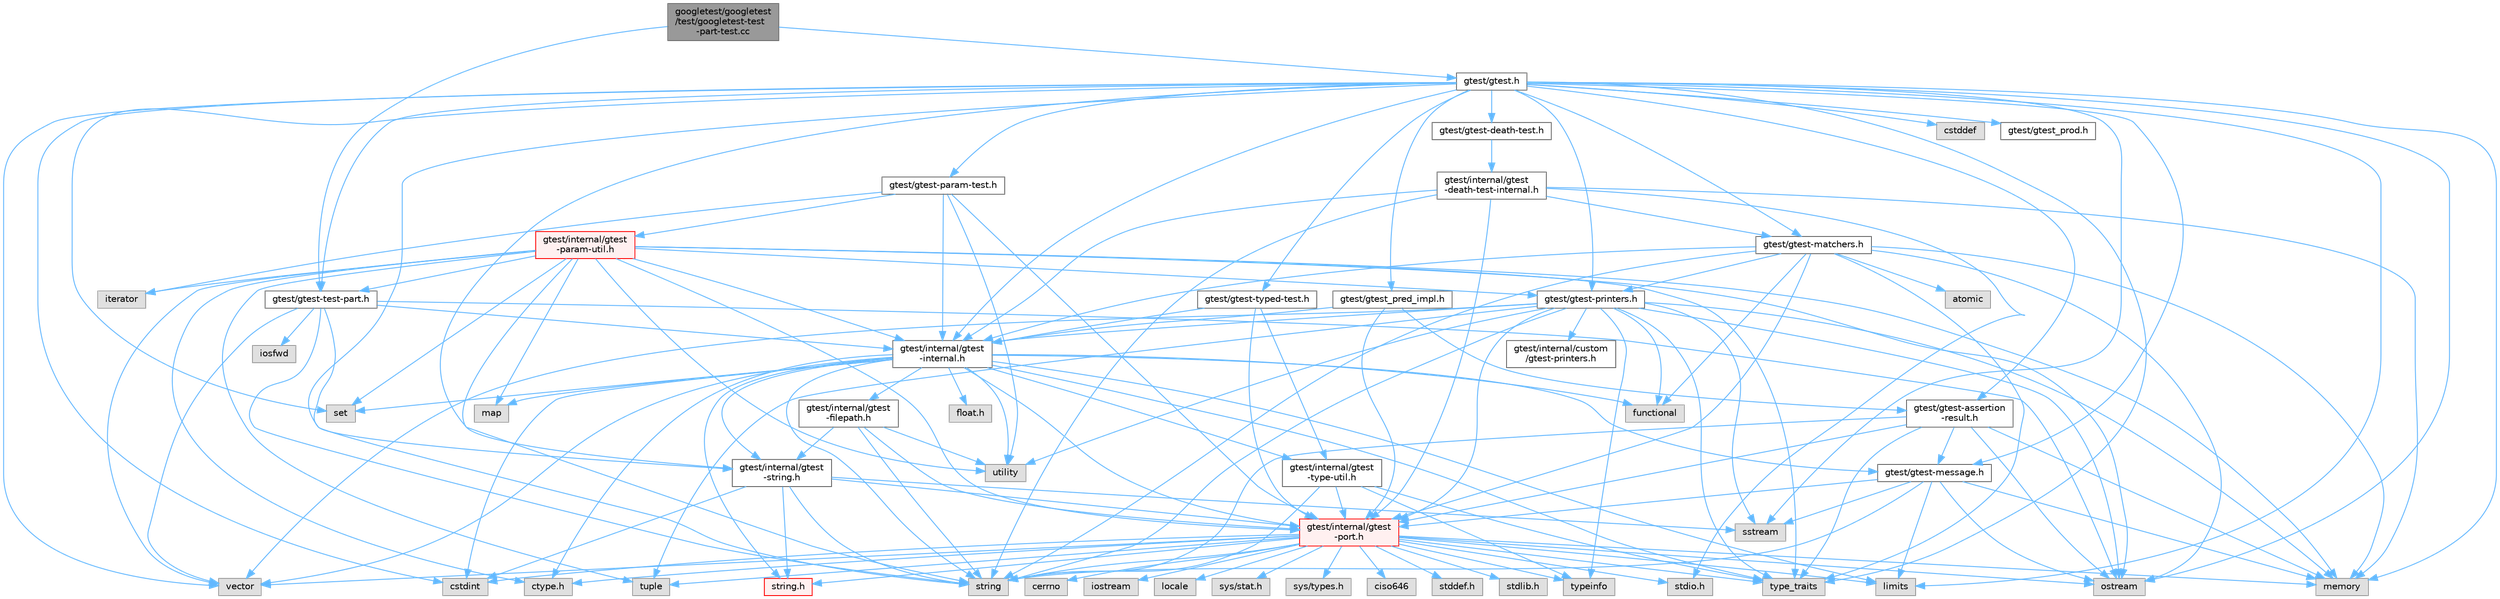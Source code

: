 digraph "googletest/googletest/test/googletest-test-part-test.cc"
{
 // LATEX_PDF_SIZE
  bgcolor="transparent";
  edge [fontname=Helvetica,fontsize=10,labelfontname=Helvetica,labelfontsize=10];
  node [fontname=Helvetica,fontsize=10,shape=box,height=0.2,width=0.4];
  Node1 [id="Node000001",label="googletest/googletest\l/test/googletest-test\l-part-test.cc",height=0.2,width=0.4,color="gray40", fillcolor="grey60", style="filled", fontcolor="black",tooltip=" "];
  Node1 -> Node2 [id="edge148_Node000001_Node000002",color="steelblue1",style="solid",tooltip=" "];
  Node2 [id="Node000002",label="gtest/gtest-test-part.h",height=0.2,width=0.4,color="grey40", fillcolor="white", style="filled",URL="$gtest-test-part_8h.html",tooltip=" "];
  Node2 -> Node3 [id="edge149_Node000002_Node000003",color="steelblue1",style="solid",tooltip=" "];
  Node3 [id="Node000003",label="iosfwd",height=0.2,width=0.4,color="grey60", fillcolor="#E0E0E0", style="filled",tooltip=" "];
  Node2 -> Node4 [id="edge150_Node000002_Node000004",color="steelblue1",style="solid",tooltip=" "];
  Node4 [id="Node000004",label="ostream",height=0.2,width=0.4,color="grey60", fillcolor="#E0E0E0", style="filled",tooltip=" "];
  Node2 -> Node5 [id="edge151_Node000002_Node000005",color="steelblue1",style="solid",tooltip=" "];
  Node5 [id="Node000005",label="string",height=0.2,width=0.4,color="grey60", fillcolor="#E0E0E0", style="filled",tooltip=" "];
  Node2 -> Node6 [id="edge152_Node000002_Node000006",color="steelblue1",style="solid",tooltip=" "];
  Node6 [id="Node000006",label="vector",height=0.2,width=0.4,color="grey60", fillcolor="#E0E0E0", style="filled",tooltip=" "];
  Node2 -> Node7 [id="edge153_Node000002_Node000007",color="steelblue1",style="solid",tooltip=" "];
  Node7 [id="Node000007",label="gtest/internal/gtest\l-internal.h",height=0.2,width=0.4,color="grey40", fillcolor="white", style="filled",URL="$gtest-internal_8h.html",tooltip=" "];
  Node7 -> Node8 [id="edge154_Node000007_Node000008",color="steelblue1",style="solid",tooltip=" "];
  Node8 [id="Node000008",label="gtest/internal/gtest\l-port.h",height=0.2,width=0.4,color="red", fillcolor="#FFF0F0", style="filled",URL="$gtest-port_8h.html",tooltip=" "];
  Node8 -> Node9 [id="edge155_Node000008_Node000009",color="steelblue1",style="solid",tooltip=" "];
  Node9 [id="Node000009",label="ciso646",height=0.2,width=0.4,color="grey60", fillcolor="#E0E0E0", style="filled",tooltip=" "];
  Node8 -> Node10 [id="edge156_Node000008_Node000010",color="steelblue1",style="solid",tooltip=" "];
  Node10 [id="Node000010",label="ctype.h",height=0.2,width=0.4,color="grey60", fillcolor="#E0E0E0", style="filled",tooltip=" "];
  Node8 -> Node11 [id="edge157_Node000008_Node000011",color="steelblue1",style="solid",tooltip=" "];
  Node11 [id="Node000011",label="stddef.h",height=0.2,width=0.4,color="grey60", fillcolor="#E0E0E0", style="filled",tooltip=" "];
  Node8 -> Node12 [id="edge158_Node000008_Node000012",color="steelblue1",style="solid",tooltip=" "];
  Node12 [id="Node000012",label="stdio.h",height=0.2,width=0.4,color="grey60", fillcolor="#E0E0E0", style="filled",tooltip=" "];
  Node8 -> Node13 [id="edge159_Node000008_Node000013",color="steelblue1",style="solid",tooltip=" "];
  Node13 [id="Node000013",label="stdlib.h",height=0.2,width=0.4,color="grey60", fillcolor="#E0E0E0", style="filled",tooltip=" "];
  Node8 -> Node14 [id="edge160_Node000008_Node000014",color="steelblue1",style="solid",tooltip=" "];
  Node14 [id="Node000014",label="string.h",height=0.2,width=0.4,color="red", fillcolor="#FFF0F0", style="filled",URL="$string_8h.html",tooltip=" "];
  Node8 -> Node31 [id="edge161_Node000008_Node000031",color="steelblue1",style="solid",tooltip=" "];
  Node31 [id="Node000031",label="cerrno",height=0.2,width=0.4,color="grey60", fillcolor="#E0E0E0", style="filled",tooltip=" "];
  Node8 -> Node17 [id="edge162_Node000008_Node000017",color="steelblue1",style="solid",tooltip=" "];
  Node17 [id="Node000017",label="cstdint",height=0.2,width=0.4,color="grey60", fillcolor="#E0E0E0", style="filled",tooltip=" "];
  Node8 -> Node32 [id="edge163_Node000008_Node000032",color="steelblue1",style="solid",tooltip=" "];
  Node32 [id="Node000032",label="iostream",height=0.2,width=0.4,color="grey60", fillcolor="#E0E0E0", style="filled",tooltip=" "];
  Node8 -> Node25 [id="edge164_Node000008_Node000025",color="steelblue1",style="solid",tooltip=" "];
  Node25 [id="Node000025",label="limits",height=0.2,width=0.4,color="grey60", fillcolor="#E0E0E0", style="filled",tooltip=" "];
  Node8 -> Node33 [id="edge165_Node000008_Node000033",color="steelblue1",style="solid",tooltip=" "];
  Node33 [id="Node000033",label="locale",height=0.2,width=0.4,color="grey60", fillcolor="#E0E0E0", style="filled",tooltip=" "];
  Node8 -> Node27 [id="edge166_Node000008_Node000027",color="steelblue1",style="solid",tooltip=" "];
  Node27 [id="Node000027",label="memory",height=0.2,width=0.4,color="grey60", fillcolor="#E0E0E0", style="filled",tooltip=" "];
  Node8 -> Node4 [id="edge167_Node000008_Node000004",color="steelblue1",style="solid",tooltip=" "];
  Node8 -> Node5 [id="edge168_Node000008_Node000005",color="steelblue1",style="solid",tooltip=" "];
  Node8 -> Node34 [id="edge169_Node000008_Node000034",color="steelblue1",style="solid",tooltip=" "];
  Node34 [id="Node000034",label="tuple",height=0.2,width=0.4,color="grey60", fillcolor="#E0E0E0", style="filled",tooltip=" "];
  Node8 -> Node22 [id="edge170_Node000008_Node000022",color="steelblue1",style="solid",tooltip=" "];
  Node22 [id="Node000022",label="type_traits",height=0.2,width=0.4,color="grey60", fillcolor="#E0E0E0", style="filled",tooltip=" "];
  Node8 -> Node6 [id="edge171_Node000008_Node000006",color="steelblue1",style="solid",tooltip=" "];
  Node8 -> Node35 [id="edge172_Node000008_Node000035",color="steelblue1",style="solid",tooltip=" "];
  Node35 [id="Node000035",label="sys/stat.h",height=0.2,width=0.4,color="grey60", fillcolor="#E0E0E0", style="filled",tooltip=" "];
  Node8 -> Node36 [id="edge173_Node000008_Node000036",color="steelblue1",style="solid",tooltip=" "];
  Node36 [id="Node000036",label="sys/types.h",height=0.2,width=0.4,color="grey60", fillcolor="#E0E0E0", style="filled",tooltip=" "];
  Node8 -> Node42 [id="edge174_Node000008_Node000042",color="steelblue1",style="solid",tooltip=" "];
  Node42 [id="Node000042",label="typeinfo",height=0.2,width=0.4,color="grey60", fillcolor="#E0E0E0", style="filled",tooltip=" "];
  Node7 -> Node10 [id="edge175_Node000007_Node000010",color="steelblue1",style="solid",tooltip=" "];
  Node7 -> Node43 [id="edge176_Node000007_Node000043",color="steelblue1",style="solid",tooltip=" "];
  Node43 [id="Node000043",label="float.h",height=0.2,width=0.4,color="grey60", fillcolor="#E0E0E0", style="filled",tooltip=" "];
  Node7 -> Node14 [id="edge177_Node000007_Node000014",color="steelblue1",style="solid",tooltip=" "];
  Node7 -> Node17 [id="edge178_Node000007_Node000017",color="steelblue1",style="solid",tooltip=" "];
  Node7 -> Node44 [id="edge179_Node000007_Node000044",color="steelblue1",style="solid",tooltip=" "];
  Node44 [id="Node000044",label="functional",height=0.2,width=0.4,color="grey60", fillcolor="#E0E0E0", style="filled",tooltip=" "];
  Node7 -> Node25 [id="edge180_Node000007_Node000025",color="steelblue1",style="solid",tooltip=" "];
  Node7 -> Node45 [id="edge181_Node000007_Node000045",color="steelblue1",style="solid",tooltip=" "];
  Node45 [id="Node000045",label="map",height=0.2,width=0.4,color="grey60", fillcolor="#E0E0E0", style="filled",tooltip=" "];
  Node7 -> Node23 [id="edge182_Node000007_Node000023",color="steelblue1",style="solid",tooltip=" "];
  Node23 [id="Node000023",label="set",height=0.2,width=0.4,color="grey60", fillcolor="#E0E0E0", style="filled",tooltip=" "];
  Node7 -> Node5 [id="edge183_Node000007_Node000005",color="steelblue1",style="solid",tooltip=" "];
  Node7 -> Node22 [id="edge184_Node000007_Node000022",color="steelblue1",style="solid",tooltip=" "];
  Node7 -> Node21 [id="edge185_Node000007_Node000021",color="steelblue1",style="solid",tooltip=" "];
  Node21 [id="Node000021",label="utility",height=0.2,width=0.4,color="grey60", fillcolor="#E0E0E0", style="filled",tooltip=" "];
  Node7 -> Node6 [id="edge186_Node000007_Node000006",color="steelblue1",style="solid",tooltip=" "];
  Node7 -> Node46 [id="edge187_Node000007_Node000046",color="steelblue1",style="solid",tooltip=" "];
  Node46 [id="Node000046",label="gtest/gtest-message.h",height=0.2,width=0.4,color="grey40", fillcolor="white", style="filled",URL="$gtest-message_8h.html",tooltip=" "];
  Node46 -> Node25 [id="edge188_Node000046_Node000025",color="steelblue1",style="solid",tooltip=" "];
  Node46 -> Node27 [id="edge189_Node000046_Node000027",color="steelblue1",style="solid",tooltip=" "];
  Node46 -> Node4 [id="edge190_Node000046_Node000004",color="steelblue1",style="solid",tooltip=" "];
  Node46 -> Node47 [id="edge191_Node000046_Node000047",color="steelblue1",style="solid",tooltip=" "];
  Node47 [id="Node000047",label="sstream",height=0.2,width=0.4,color="grey60", fillcolor="#E0E0E0", style="filled",tooltip=" "];
  Node46 -> Node5 [id="edge192_Node000046_Node000005",color="steelblue1",style="solid",tooltip=" "];
  Node46 -> Node8 [id="edge193_Node000046_Node000008",color="steelblue1",style="solid",tooltip=" "];
  Node7 -> Node48 [id="edge194_Node000007_Node000048",color="steelblue1",style="solid",tooltip=" "];
  Node48 [id="Node000048",label="gtest/internal/gtest\l-filepath.h",height=0.2,width=0.4,color="grey40", fillcolor="white", style="filled",URL="$gtest-filepath_8h.html",tooltip=" "];
  Node48 -> Node5 [id="edge195_Node000048_Node000005",color="steelblue1",style="solid",tooltip=" "];
  Node48 -> Node21 [id="edge196_Node000048_Node000021",color="steelblue1",style="solid",tooltip=" "];
  Node48 -> Node8 [id="edge197_Node000048_Node000008",color="steelblue1",style="solid",tooltip=" "];
  Node48 -> Node49 [id="edge198_Node000048_Node000049",color="steelblue1",style="solid",tooltip=" "];
  Node49 [id="Node000049",label="gtest/internal/gtest\l-string.h",height=0.2,width=0.4,color="grey40", fillcolor="white", style="filled",URL="$gtest-string_8h.html",tooltip=" "];
  Node49 -> Node14 [id="edge199_Node000049_Node000014",color="steelblue1",style="solid",tooltip=" "];
  Node49 -> Node17 [id="edge200_Node000049_Node000017",color="steelblue1",style="solid",tooltip=" "];
  Node49 -> Node47 [id="edge201_Node000049_Node000047",color="steelblue1",style="solid",tooltip=" "];
  Node49 -> Node5 [id="edge202_Node000049_Node000005",color="steelblue1",style="solid",tooltip=" "];
  Node49 -> Node8 [id="edge203_Node000049_Node000008",color="steelblue1",style="solid",tooltip=" "];
  Node7 -> Node49 [id="edge204_Node000007_Node000049",color="steelblue1",style="solid",tooltip=" "];
  Node7 -> Node50 [id="edge205_Node000007_Node000050",color="steelblue1",style="solid",tooltip=" "];
  Node50 [id="Node000050",label="gtest/internal/gtest\l-type-util.h",height=0.2,width=0.4,color="grey40", fillcolor="white", style="filled",URL="$gtest-type-util_8h.html",tooltip=" "];
  Node50 -> Node5 [id="edge206_Node000050_Node000005",color="steelblue1",style="solid",tooltip=" "];
  Node50 -> Node22 [id="edge207_Node000050_Node000022",color="steelblue1",style="solid",tooltip=" "];
  Node50 -> Node42 [id="edge208_Node000050_Node000042",color="steelblue1",style="solid",tooltip=" "];
  Node50 -> Node8 [id="edge209_Node000050_Node000008",color="steelblue1",style="solid",tooltip=" "];
  Node2 -> Node49 [id="edge210_Node000002_Node000049",color="steelblue1",style="solid",tooltip=" "];
  Node1 -> Node51 [id="edge211_Node000001_Node000051",color="steelblue1",style="solid",tooltip=" "];
  Node51 [id="Node000051",label="gtest/gtest.h",height=0.2,width=0.4,color="grey40", fillcolor="white", style="filled",URL="$gtest_8h.html",tooltip=" "];
  Node51 -> Node18 [id="edge212_Node000051_Node000018",color="steelblue1",style="solid",tooltip=" "];
  Node18 [id="Node000018",label="cstddef",height=0.2,width=0.4,color="grey60", fillcolor="#E0E0E0", style="filled",tooltip=" "];
  Node51 -> Node17 [id="edge213_Node000051_Node000017",color="steelblue1",style="solid",tooltip=" "];
  Node51 -> Node25 [id="edge214_Node000051_Node000025",color="steelblue1",style="solid",tooltip=" "];
  Node51 -> Node27 [id="edge215_Node000051_Node000027",color="steelblue1",style="solid",tooltip=" "];
  Node51 -> Node4 [id="edge216_Node000051_Node000004",color="steelblue1",style="solid",tooltip=" "];
  Node51 -> Node23 [id="edge217_Node000051_Node000023",color="steelblue1",style="solid",tooltip=" "];
  Node51 -> Node47 [id="edge218_Node000051_Node000047",color="steelblue1",style="solid",tooltip=" "];
  Node51 -> Node5 [id="edge219_Node000051_Node000005",color="steelblue1",style="solid",tooltip=" "];
  Node51 -> Node22 [id="edge220_Node000051_Node000022",color="steelblue1",style="solid",tooltip=" "];
  Node51 -> Node6 [id="edge221_Node000051_Node000006",color="steelblue1",style="solid",tooltip=" "];
  Node51 -> Node52 [id="edge222_Node000051_Node000052",color="steelblue1",style="solid",tooltip=" "];
  Node52 [id="Node000052",label="gtest/gtest-assertion\l-result.h",height=0.2,width=0.4,color="grey40", fillcolor="white", style="filled",URL="$gtest-assertion-result_8h.html",tooltip=" "];
  Node52 -> Node27 [id="edge223_Node000052_Node000027",color="steelblue1",style="solid",tooltip=" "];
  Node52 -> Node4 [id="edge224_Node000052_Node000004",color="steelblue1",style="solid",tooltip=" "];
  Node52 -> Node5 [id="edge225_Node000052_Node000005",color="steelblue1",style="solid",tooltip=" "];
  Node52 -> Node22 [id="edge226_Node000052_Node000022",color="steelblue1",style="solid",tooltip=" "];
  Node52 -> Node46 [id="edge227_Node000052_Node000046",color="steelblue1",style="solid",tooltip=" "];
  Node52 -> Node8 [id="edge228_Node000052_Node000008",color="steelblue1",style="solid",tooltip=" "];
  Node51 -> Node53 [id="edge229_Node000051_Node000053",color="steelblue1",style="solid",tooltip=" "];
  Node53 [id="Node000053",label="gtest/gtest-death-test.h",height=0.2,width=0.4,color="grey40", fillcolor="white", style="filled",URL="$gtest-death-test_8h.html",tooltip=" "];
  Node53 -> Node54 [id="edge230_Node000053_Node000054",color="steelblue1",style="solid",tooltip=" "];
  Node54 [id="Node000054",label="gtest/internal/gtest\l-death-test-internal.h",height=0.2,width=0.4,color="grey40", fillcolor="white", style="filled",URL="$gtest-death-test-internal_8h.html",tooltip=" "];
  Node54 -> Node12 [id="edge231_Node000054_Node000012",color="steelblue1",style="solid",tooltip=" "];
  Node54 -> Node27 [id="edge232_Node000054_Node000027",color="steelblue1",style="solid",tooltip=" "];
  Node54 -> Node5 [id="edge233_Node000054_Node000005",color="steelblue1",style="solid",tooltip=" "];
  Node54 -> Node55 [id="edge234_Node000054_Node000055",color="steelblue1",style="solid",tooltip=" "];
  Node55 [id="Node000055",label="gtest/gtest-matchers.h",height=0.2,width=0.4,color="grey40", fillcolor="white", style="filled",URL="$gtest-matchers_8h.html",tooltip=" "];
  Node55 -> Node56 [id="edge235_Node000055_Node000056",color="steelblue1",style="solid",tooltip=" "];
  Node56 [id="Node000056",label="atomic",height=0.2,width=0.4,color="grey60", fillcolor="#E0E0E0", style="filled",tooltip=" "];
  Node55 -> Node44 [id="edge236_Node000055_Node000044",color="steelblue1",style="solid",tooltip=" "];
  Node55 -> Node27 [id="edge237_Node000055_Node000027",color="steelblue1",style="solid",tooltip=" "];
  Node55 -> Node4 [id="edge238_Node000055_Node000004",color="steelblue1",style="solid",tooltip=" "];
  Node55 -> Node5 [id="edge239_Node000055_Node000005",color="steelblue1",style="solid",tooltip=" "];
  Node55 -> Node22 [id="edge240_Node000055_Node000022",color="steelblue1",style="solid",tooltip=" "];
  Node55 -> Node57 [id="edge241_Node000055_Node000057",color="steelblue1",style="solid",tooltip=" "];
  Node57 [id="Node000057",label="gtest/gtest-printers.h",height=0.2,width=0.4,color="grey40", fillcolor="white", style="filled",URL="$gtest-printers_8h.html",tooltip=" "];
  Node57 -> Node44 [id="edge242_Node000057_Node000044",color="steelblue1",style="solid",tooltip=" "];
  Node57 -> Node27 [id="edge243_Node000057_Node000027",color="steelblue1",style="solid",tooltip=" "];
  Node57 -> Node4 [id="edge244_Node000057_Node000004",color="steelblue1",style="solid",tooltip=" "];
  Node57 -> Node47 [id="edge245_Node000057_Node000047",color="steelblue1",style="solid",tooltip=" "];
  Node57 -> Node5 [id="edge246_Node000057_Node000005",color="steelblue1",style="solid",tooltip=" "];
  Node57 -> Node34 [id="edge247_Node000057_Node000034",color="steelblue1",style="solid",tooltip=" "];
  Node57 -> Node22 [id="edge248_Node000057_Node000022",color="steelblue1",style="solid",tooltip=" "];
  Node57 -> Node42 [id="edge249_Node000057_Node000042",color="steelblue1",style="solid",tooltip=" "];
  Node57 -> Node21 [id="edge250_Node000057_Node000021",color="steelblue1",style="solid",tooltip=" "];
  Node57 -> Node6 [id="edge251_Node000057_Node000006",color="steelblue1",style="solid",tooltip=" "];
  Node57 -> Node7 [id="edge252_Node000057_Node000007",color="steelblue1",style="solid",tooltip=" "];
  Node57 -> Node8 [id="edge253_Node000057_Node000008",color="steelblue1",style="solid",tooltip=" "];
  Node57 -> Node58 [id="edge254_Node000057_Node000058",color="steelblue1",style="solid",tooltip=" "];
  Node58 [id="Node000058",label="gtest/internal/custom\l/gtest-printers.h",height=0.2,width=0.4,color="grey40", fillcolor="white", style="filled",URL="$internal_2custom_2gtest-printers_8h.html",tooltip=" "];
  Node55 -> Node7 [id="edge255_Node000055_Node000007",color="steelblue1",style="solid",tooltip=" "];
  Node55 -> Node8 [id="edge256_Node000055_Node000008",color="steelblue1",style="solid",tooltip=" "];
  Node54 -> Node7 [id="edge257_Node000054_Node000007",color="steelblue1",style="solid",tooltip=" "];
  Node54 -> Node8 [id="edge258_Node000054_Node000008",color="steelblue1",style="solid",tooltip=" "];
  Node51 -> Node55 [id="edge259_Node000051_Node000055",color="steelblue1",style="solid",tooltip=" "];
  Node51 -> Node46 [id="edge260_Node000051_Node000046",color="steelblue1",style="solid",tooltip=" "];
  Node51 -> Node59 [id="edge261_Node000051_Node000059",color="steelblue1",style="solid",tooltip=" "];
  Node59 [id="Node000059",label="gtest/gtest-param-test.h",height=0.2,width=0.4,color="grey40", fillcolor="white", style="filled",URL="$gtest-param-test_8h.html",tooltip=" "];
  Node59 -> Node26 [id="edge262_Node000059_Node000026",color="steelblue1",style="solid",tooltip=" "];
  Node26 [id="Node000026",label="iterator",height=0.2,width=0.4,color="grey60", fillcolor="#E0E0E0", style="filled",tooltip=" "];
  Node59 -> Node21 [id="edge263_Node000059_Node000021",color="steelblue1",style="solid",tooltip=" "];
  Node59 -> Node7 [id="edge264_Node000059_Node000007",color="steelblue1",style="solid",tooltip=" "];
  Node59 -> Node60 [id="edge265_Node000059_Node000060",color="steelblue1",style="solid",tooltip=" "];
  Node60 [id="Node000060",label="gtest/internal/gtest\l-param-util.h",height=0.2,width=0.4,color="red", fillcolor="#FFF0F0", style="filled",URL="$gtest-param-util_8h.html",tooltip=" "];
  Node60 -> Node10 [id="edge266_Node000060_Node000010",color="steelblue1",style="solid",tooltip=" "];
  Node60 -> Node26 [id="edge267_Node000060_Node000026",color="steelblue1",style="solid",tooltip=" "];
  Node60 -> Node45 [id="edge268_Node000060_Node000045",color="steelblue1",style="solid",tooltip=" "];
  Node60 -> Node27 [id="edge269_Node000060_Node000027",color="steelblue1",style="solid",tooltip=" "];
  Node60 -> Node4 [id="edge270_Node000060_Node000004",color="steelblue1",style="solid",tooltip=" "];
  Node60 -> Node23 [id="edge271_Node000060_Node000023",color="steelblue1",style="solid",tooltip=" "];
  Node60 -> Node5 [id="edge272_Node000060_Node000005",color="steelblue1",style="solid",tooltip=" "];
  Node60 -> Node34 [id="edge273_Node000060_Node000034",color="steelblue1",style="solid",tooltip=" "];
  Node60 -> Node22 [id="edge274_Node000060_Node000022",color="steelblue1",style="solid",tooltip=" "];
  Node60 -> Node21 [id="edge275_Node000060_Node000021",color="steelblue1",style="solid",tooltip=" "];
  Node60 -> Node6 [id="edge276_Node000060_Node000006",color="steelblue1",style="solid",tooltip=" "];
  Node60 -> Node57 [id="edge277_Node000060_Node000057",color="steelblue1",style="solid",tooltip=" "];
  Node60 -> Node2 [id="edge278_Node000060_Node000002",color="steelblue1",style="solid",tooltip=" "];
  Node60 -> Node7 [id="edge279_Node000060_Node000007",color="steelblue1",style="solid",tooltip=" "];
  Node60 -> Node8 [id="edge280_Node000060_Node000008",color="steelblue1",style="solid",tooltip=" "];
  Node59 -> Node8 [id="edge281_Node000059_Node000008",color="steelblue1",style="solid",tooltip=" "];
  Node51 -> Node57 [id="edge282_Node000051_Node000057",color="steelblue1",style="solid",tooltip=" "];
  Node51 -> Node2 [id="edge283_Node000051_Node000002",color="steelblue1",style="solid",tooltip=" "];
  Node51 -> Node63 [id="edge284_Node000051_Node000063",color="steelblue1",style="solid",tooltip=" "];
  Node63 [id="Node000063",label="gtest/gtest-typed-test.h",height=0.2,width=0.4,color="grey40", fillcolor="white", style="filled",URL="$gtest-typed-test_8h.html",tooltip=" "];
  Node63 -> Node7 [id="edge285_Node000063_Node000007",color="steelblue1",style="solid",tooltip=" "];
  Node63 -> Node8 [id="edge286_Node000063_Node000008",color="steelblue1",style="solid",tooltip=" "];
  Node63 -> Node50 [id="edge287_Node000063_Node000050",color="steelblue1",style="solid",tooltip=" "];
  Node51 -> Node64 [id="edge288_Node000051_Node000064",color="steelblue1",style="solid",tooltip=" "];
  Node64 [id="Node000064",label="gtest/gtest_pred_impl.h",height=0.2,width=0.4,color="grey40", fillcolor="white", style="filled",URL="$gtest__pred__impl_8h.html",tooltip=" "];
  Node64 -> Node52 [id="edge289_Node000064_Node000052",color="steelblue1",style="solid",tooltip=" "];
  Node64 -> Node7 [id="edge290_Node000064_Node000007",color="steelblue1",style="solid",tooltip=" "];
  Node64 -> Node8 [id="edge291_Node000064_Node000008",color="steelblue1",style="solid",tooltip=" "];
  Node51 -> Node65 [id="edge292_Node000051_Node000065",color="steelblue1",style="solid",tooltip=" "];
  Node65 [id="Node000065",label="gtest/gtest_prod.h",height=0.2,width=0.4,color="grey40", fillcolor="white", style="filled",URL="$gtest__prod_8h.html",tooltip=" "];
  Node51 -> Node7 [id="edge293_Node000051_Node000007",color="steelblue1",style="solid",tooltip=" "];
  Node51 -> Node49 [id="edge294_Node000051_Node000049",color="steelblue1",style="solid",tooltip=" "];
}
